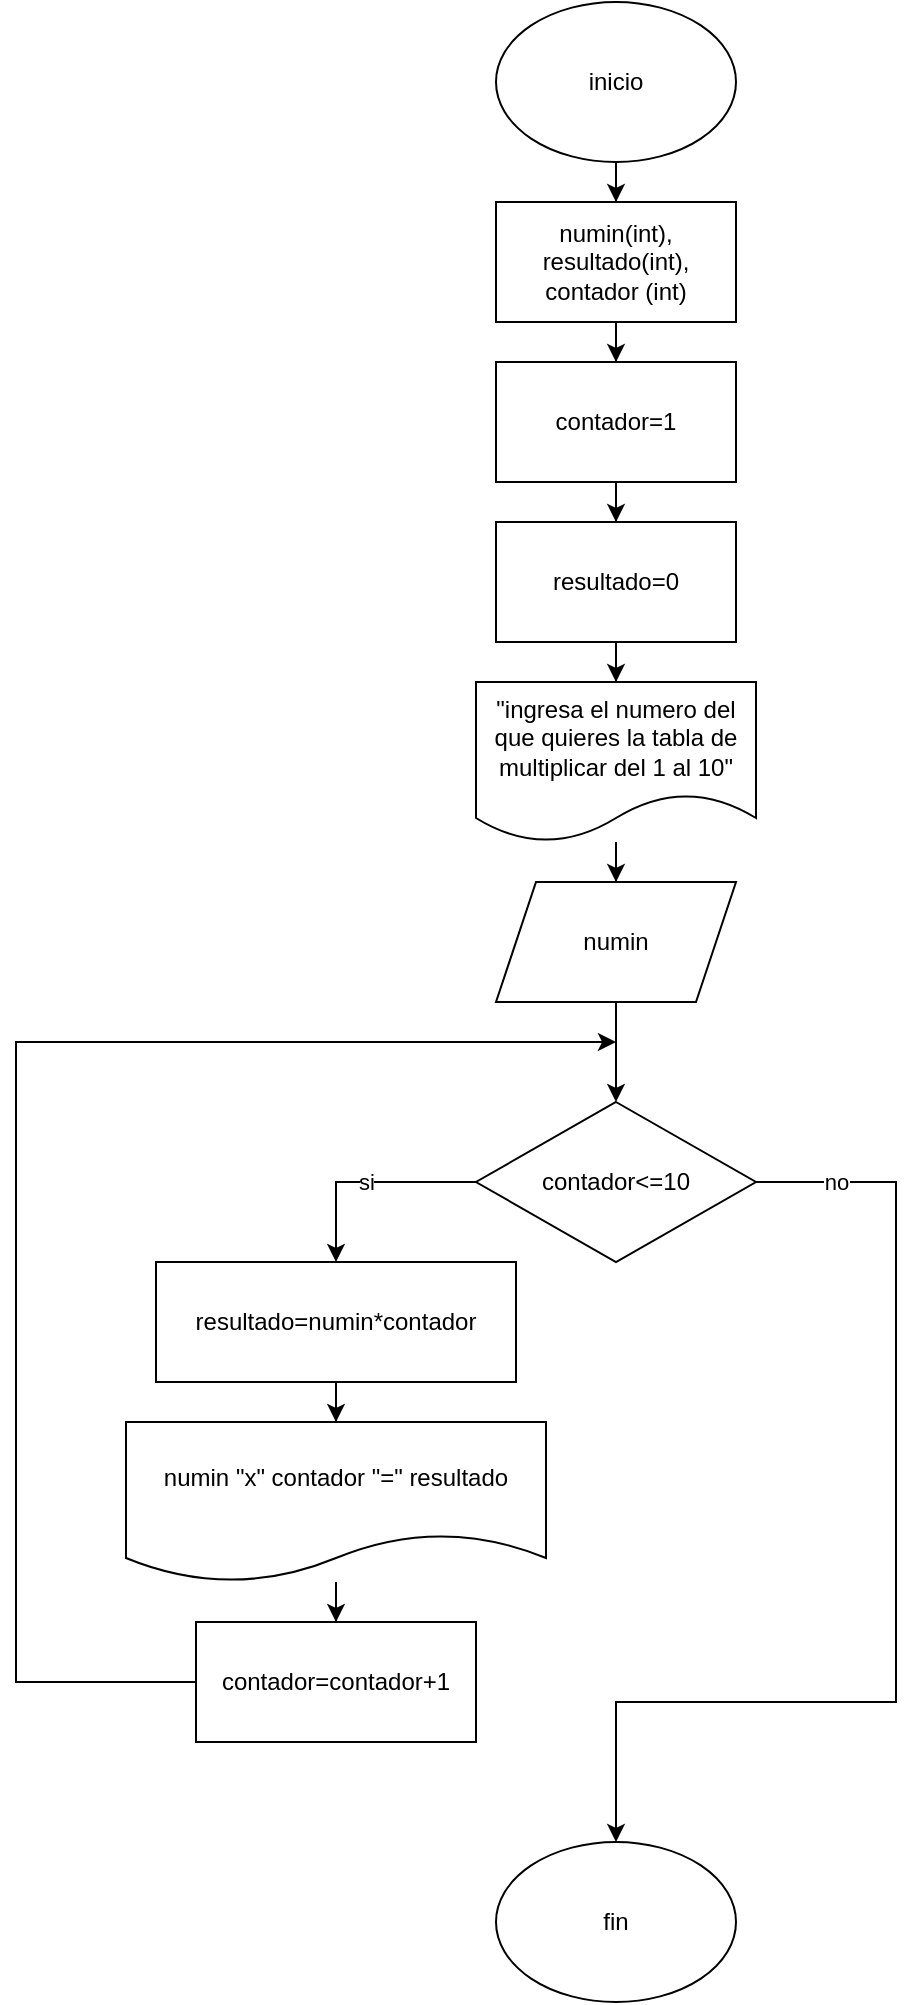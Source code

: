 <mxfile version="20.2.7" type="github"><diagram id="MCVcOMPyk_l6lx0Sflw-" name="Página-1"><mxGraphModel dx="460" dy="779" grid="1" gridSize="10" guides="1" tooltips="1" connect="1" arrows="1" fold="1" page="1" pageScale="1" pageWidth="850" pageHeight="1100" math="0" shadow="0"><root><mxCell id="0"/><mxCell id="1" parent="0"/><mxCell id="lBS9LK9TDZI2SfSazVFp-3" value="" style="edgeStyle=orthogonalEdgeStyle;rounded=0;orthogonalLoop=1;jettySize=auto;html=1;" edge="1" parent="1" source="lBS9LK9TDZI2SfSazVFp-1" target="lBS9LK9TDZI2SfSazVFp-2"><mxGeometry relative="1" as="geometry"/></mxCell><mxCell id="lBS9LK9TDZI2SfSazVFp-1" value="inicio" style="ellipse;whiteSpace=wrap;html=1;" vertex="1" parent="1"><mxGeometry x="320" y="40" width="120" height="80" as="geometry"/></mxCell><mxCell id="lBS9LK9TDZI2SfSazVFp-5" value="" style="edgeStyle=orthogonalEdgeStyle;rounded=0;orthogonalLoop=1;jettySize=auto;html=1;" edge="1" parent="1" source="lBS9LK9TDZI2SfSazVFp-2" target="lBS9LK9TDZI2SfSazVFp-4"><mxGeometry relative="1" as="geometry"/></mxCell><mxCell id="lBS9LK9TDZI2SfSazVFp-2" value="numin(int), resultado(int), contador (int)" style="rounded=0;whiteSpace=wrap;html=1;" vertex="1" parent="1"><mxGeometry x="320" y="140" width="120" height="60" as="geometry"/></mxCell><mxCell id="lBS9LK9TDZI2SfSazVFp-24" value="" style="edgeStyle=orthogonalEdgeStyle;rounded=0;orthogonalLoop=1;jettySize=auto;html=1;" edge="1" parent="1" source="lBS9LK9TDZI2SfSazVFp-4" target="lBS9LK9TDZI2SfSazVFp-10"><mxGeometry relative="1" as="geometry"/></mxCell><mxCell id="lBS9LK9TDZI2SfSazVFp-4" value="contador=1" style="rounded=0;whiteSpace=wrap;html=1;" vertex="1" parent="1"><mxGeometry x="320" y="220" width="120" height="60" as="geometry"/></mxCell><mxCell id="lBS9LK9TDZI2SfSazVFp-9" value="" style="edgeStyle=orthogonalEdgeStyle;rounded=0;orthogonalLoop=1;jettySize=auto;html=1;" edge="1" parent="1" source="lBS9LK9TDZI2SfSazVFp-6" target="lBS9LK9TDZI2SfSazVFp-8"><mxGeometry relative="1" as="geometry"/></mxCell><mxCell id="lBS9LK9TDZI2SfSazVFp-6" value="&quot;ingresa el numero del que quieres la tabla de multiplicar del 1 al 10&quot;" style="shape=document;whiteSpace=wrap;html=1;boundedLbl=1;" vertex="1" parent="1"><mxGeometry x="310" y="380" width="140" height="80" as="geometry"/></mxCell><mxCell id="lBS9LK9TDZI2SfSazVFp-26" value="" style="edgeStyle=orthogonalEdgeStyle;rounded=0;orthogonalLoop=1;jettySize=auto;html=1;" edge="1" parent="1" source="lBS9LK9TDZI2SfSazVFp-8" target="lBS9LK9TDZI2SfSazVFp-12"><mxGeometry relative="1" as="geometry"/></mxCell><mxCell id="lBS9LK9TDZI2SfSazVFp-8" value="numin" style="shape=parallelogram;perimeter=parallelogramPerimeter;whiteSpace=wrap;html=1;fixedSize=1;" vertex="1" parent="1"><mxGeometry x="320" y="480" width="120" height="60" as="geometry"/></mxCell><mxCell id="lBS9LK9TDZI2SfSazVFp-25" value="" style="edgeStyle=orthogonalEdgeStyle;rounded=0;orthogonalLoop=1;jettySize=auto;html=1;" edge="1" parent="1" source="lBS9LK9TDZI2SfSazVFp-10" target="lBS9LK9TDZI2SfSazVFp-6"><mxGeometry relative="1" as="geometry"/></mxCell><mxCell id="lBS9LK9TDZI2SfSazVFp-10" value="resultado=0" style="rounded=0;whiteSpace=wrap;html=1;" vertex="1" parent="1"><mxGeometry x="320" y="300" width="120" height="60" as="geometry"/></mxCell><mxCell id="lBS9LK9TDZI2SfSazVFp-15" value="si" style="edgeStyle=orthogonalEdgeStyle;rounded=0;orthogonalLoop=1;jettySize=auto;html=1;entryX=0.5;entryY=0;entryDx=0;entryDy=0;" edge="1" parent="1" source="lBS9LK9TDZI2SfSazVFp-12" target="lBS9LK9TDZI2SfSazVFp-14"><mxGeometry relative="1" as="geometry"><Array as="points"><mxPoint x="240" y="630"/></Array></mxGeometry></mxCell><mxCell id="lBS9LK9TDZI2SfSazVFp-23" value="no" style="edgeStyle=orthogonalEdgeStyle;rounded=0;orthogonalLoop=1;jettySize=auto;html=1;" edge="1" parent="1" source="lBS9LK9TDZI2SfSazVFp-12" target="lBS9LK9TDZI2SfSazVFp-21"><mxGeometry x="-0.852" relative="1" as="geometry"><Array as="points"><mxPoint x="520" y="630"/><mxPoint x="520" y="890"/><mxPoint x="380" y="890"/></Array><mxPoint as="offset"/></mxGeometry></mxCell><mxCell id="lBS9LK9TDZI2SfSazVFp-12" value="contador&amp;lt;=10" style="rhombus;whiteSpace=wrap;html=1;" vertex="1" parent="1"><mxGeometry x="310" y="590" width="140" height="80" as="geometry"/></mxCell><mxCell id="lBS9LK9TDZI2SfSazVFp-17" value="" style="edgeStyle=orthogonalEdgeStyle;rounded=0;orthogonalLoop=1;jettySize=auto;html=1;" edge="1" parent="1" source="lBS9LK9TDZI2SfSazVFp-14" target="lBS9LK9TDZI2SfSazVFp-16"><mxGeometry relative="1" as="geometry"/></mxCell><mxCell id="lBS9LK9TDZI2SfSazVFp-14" value="resultado=numin*contador" style="rounded=0;whiteSpace=wrap;html=1;" vertex="1" parent="1"><mxGeometry x="150" y="670" width="180" height="60" as="geometry"/></mxCell><mxCell id="lBS9LK9TDZI2SfSazVFp-19" value="" style="edgeStyle=orthogonalEdgeStyle;rounded=0;orthogonalLoop=1;jettySize=auto;html=1;" edge="1" parent="1" source="lBS9LK9TDZI2SfSazVFp-16" target="lBS9LK9TDZI2SfSazVFp-18"><mxGeometry relative="1" as="geometry"/></mxCell><mxCell id="lBS9LK9TDZI2SfSazVFp-16" value="numin &quot;x&quot; contador &quot;=&quot; resultado" style="shape=document;whiteSpace=wrap;html=1;boundedLbl=1;" vertex="1" parent="1"><mxGeometry x="135" y="750" width="210" height="80" as="geometry"/></mxCell><mxCell id="lBS9LK9TDZI2SfSazVFp-20" style="edgeStyle=orthogonalEdgeStyle;rounded=0;orthogonalLoop=1;jettySize=auto;html=1;" edge="1" parent="1" source="lBS9LK9TDZI2SfSazVFp-18"><mxGeometry relative="1" as="geometry"><mxPoint x="380" y="560" as="targetPoint"/><Array as="points"><mxPoint x="80" y="880"/><mxPoint x="80" y="560"/></Array></mxGeometry></mxCell><mxCell id="lBS9LK9TDZI2SfSazVFp-18" value="contador=contador+1" style="rounded=0;whiteSpace=wrap;html=1;" vertex="1" parent="1"><mxGeometry x="170" y="850" width="140" height="60" as="geometry"/></mxCell><mxCell id="lBS9LK9TDZI2SfSazVFp-21" value="&lt;div&gt;fin&lt;/div&gt;" style="ellipse;whiteSpace=wrap;html=1;" vertex="1" parent="1"><mxGeometry x="320" y="960" width="120" height="80" as="geometry"/></mxCell></root></mxGraphModel></diagram></mxfile>